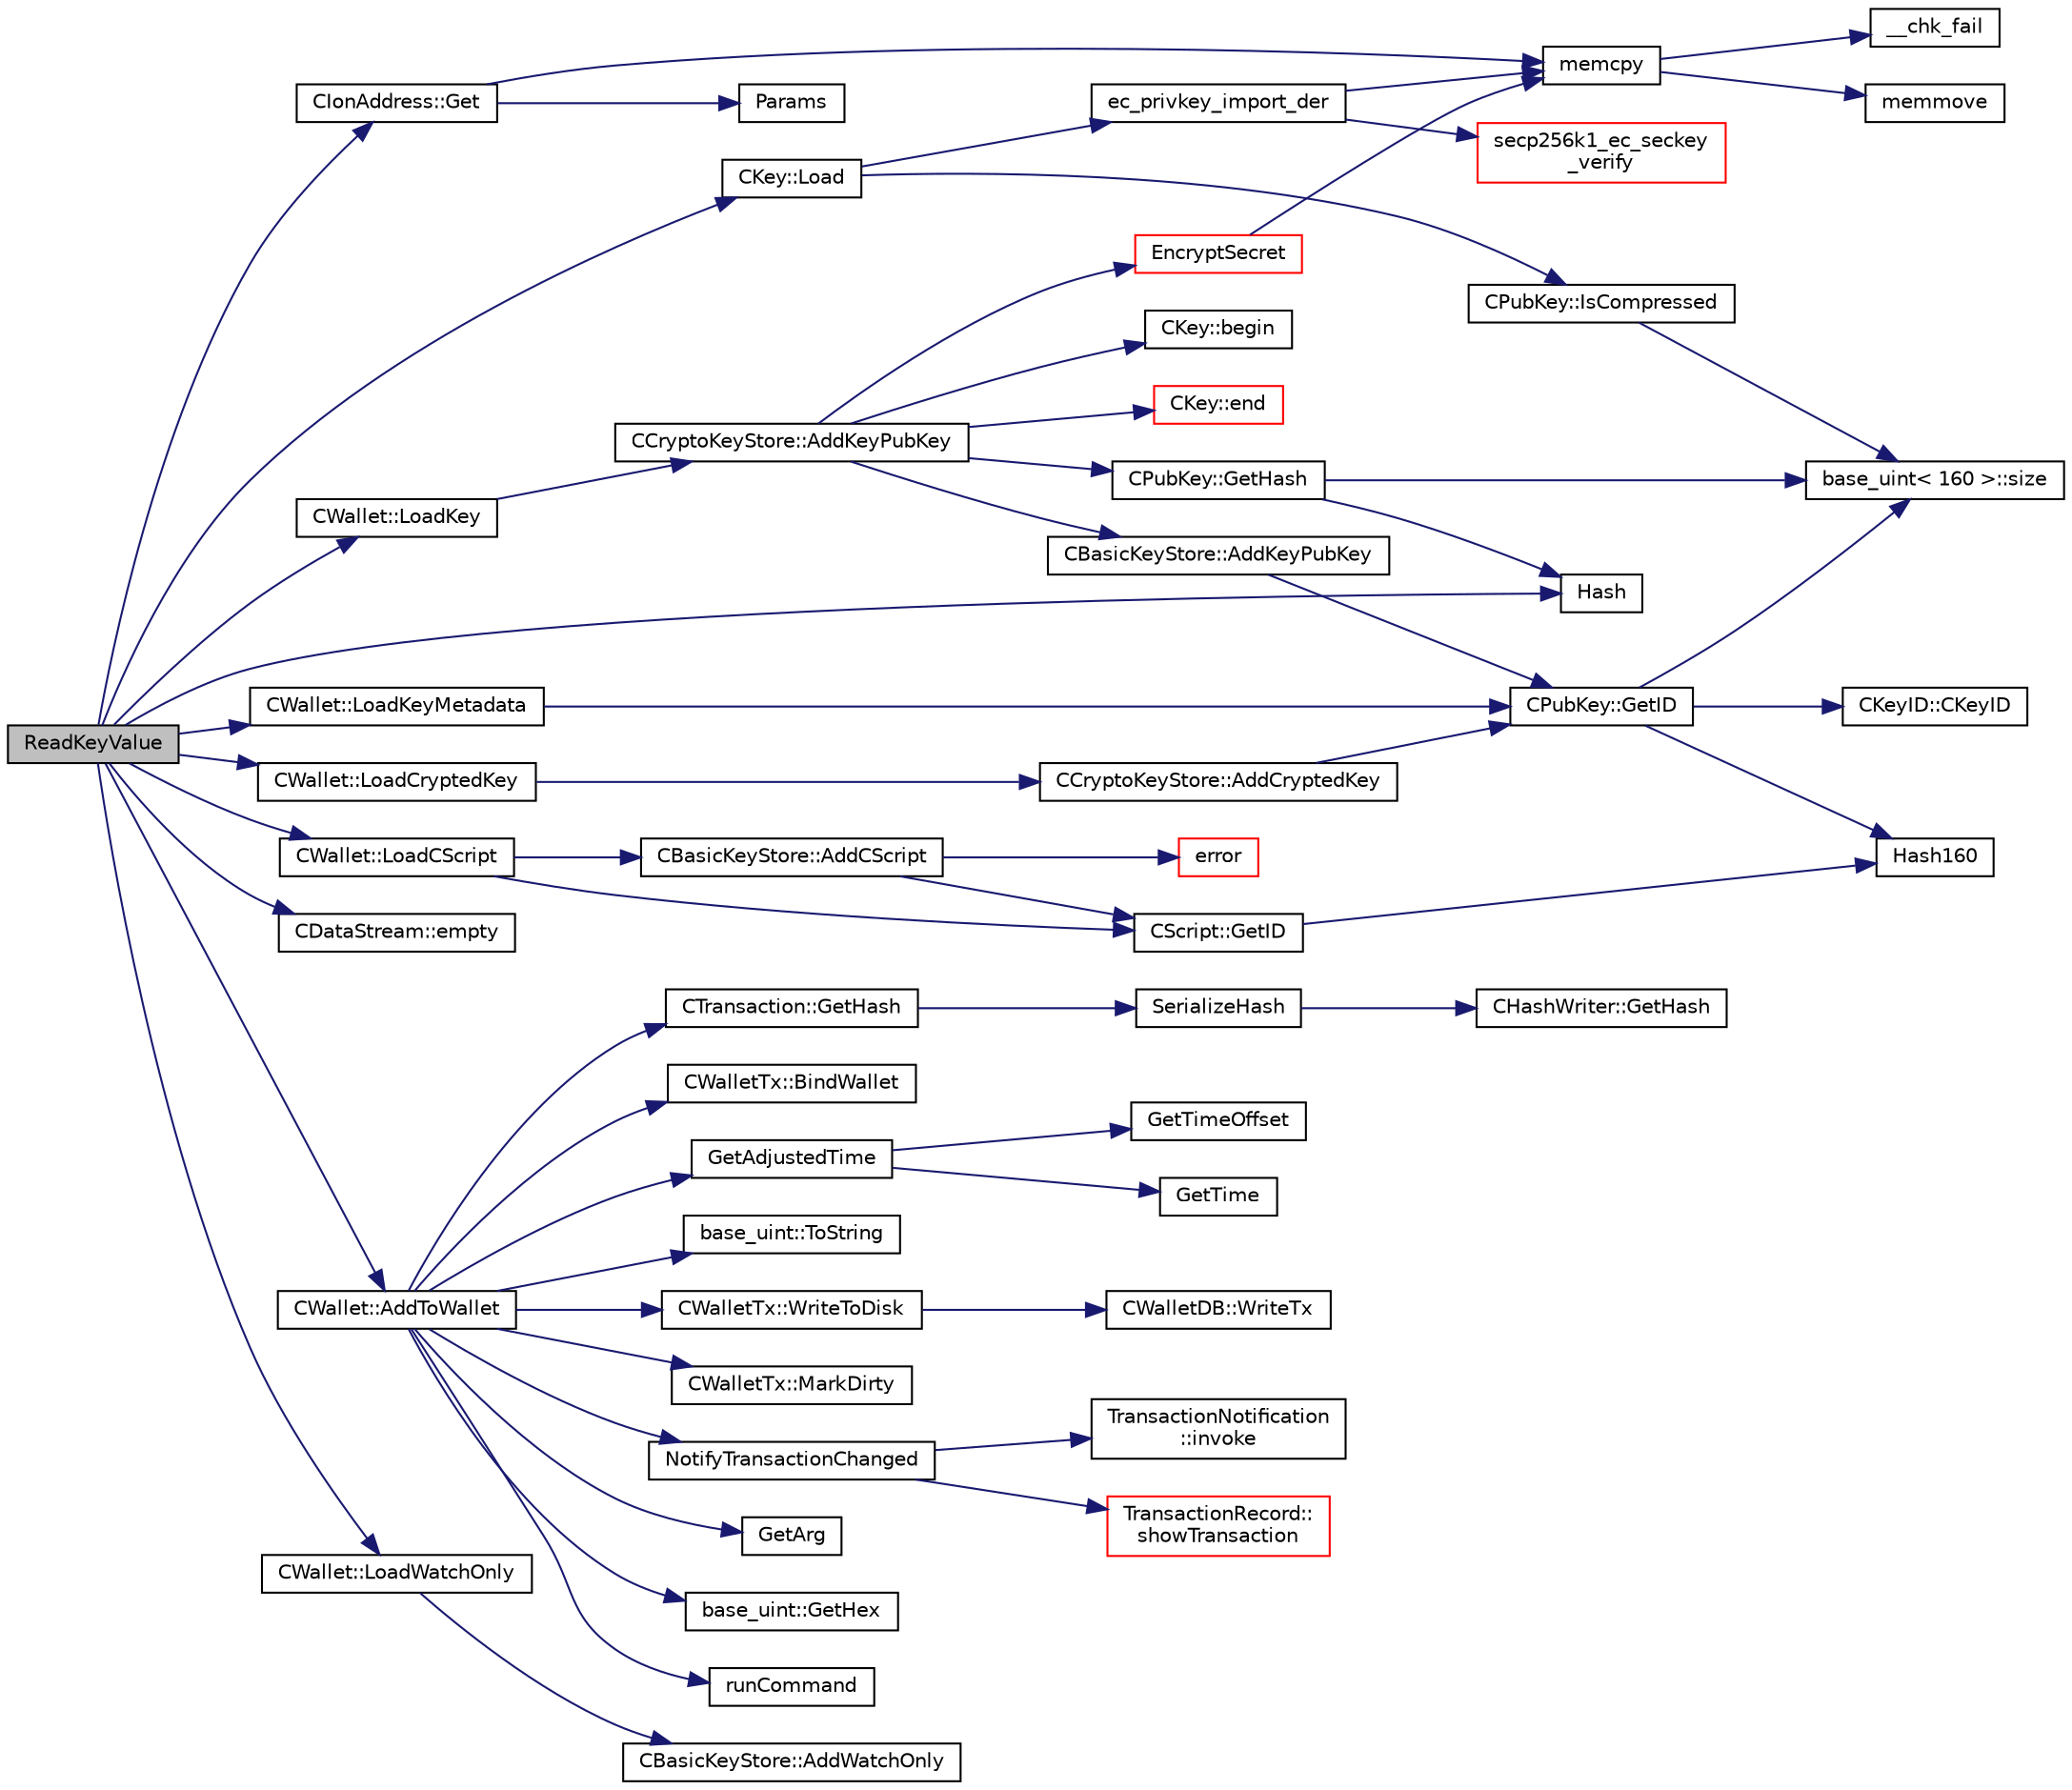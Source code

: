 digraph "ReadKeyValue"
{
  edge [fontname="Helvetica",fontsize="10",labelfontname="Helvetica",labelfontsize="10"];
  node [fontname="Helvetica",fontsize="10",shape=record];
  rankdir="LR";
  Node35 [label="ReadKeyValue",height=0.2,width=0.4,color="black", fillcolor="grey75", style="filled", fontcolor="black"];
  Node35 -> Node36 [color="midnightblue",fontsize="10",style="solid",fontname="Helvetica"];
  Node36 [label="CIonAddress::Get",height=0.2,width=0.4,color="black", fillcolor="white", style="filled",URL="$d1/de4/class_c_ion_address.html#aa70f9899f0a3cf37e4a87483db5cf99d"];
  Node36 -> Node37 [color="midnightblue",fontsize="10",style="solid",fontname="Helvetica"];
  Node37 [label="memcpy",height=0.2,width=0.4,color="black", fillcolor="white", style="filled",URL="$d5/d9f/glibc__compat_8cpp.html#a0f46826ab0466591e136db24394923cf"];
  Node37 -> Node38 [color="midnightblue",fontsize="10",style="solid",fontname="Helvetica"];
  Node38 [label="memmove",height=0.2,width=0.4,color="black", fillcolor="white", style="filled",URL="$d5/d9f/glibc__compat_8cpp.html#a9778d49e9029dd75bc53ecbbf9f5e9a1"];
  Node37 -> Node39 [color="midnightblue",fontsize="10",style="solid",fontname="Helvetica"];
  Node39 [label="__chk_fail",height=0.2,width=0.4,color="black", fillcolor="white", style="filled",URL="$d5/d9f/glibc__compat_8cpp.html#a424ac71631da5ada2976630ff67051d1"];
  Node36 -> Node40 [color="midnightblue",fontsize="10",style="solid",fontname="Helvetica"];
  Node40 [label="Params",height=0.2,width=0.4,color="black", fillcolor="white", style="filled",URL="$df/dbf/chainparams_8cpp.html#ace5c5b706d71a324a417dd2db394fd4a",tooltip="Return the currently selected parameters. "];
  Node35 -> Node41 [color="midnightblue",fontsize="10",style="solid",fontname="Helvetica"];
  Node41 [label="CDataStream::empty",height=0.2,width=0.4,color="black", fillcolor="white", style="filled",URL="$d5/d41/class_c_data_stream.html#ab2633ac67f098dad30d03291741c2e42"];
  Node35 -> Node42 [color="midnightblue",fontsize="10",style="solid",fontname="Helvetica"];
  Node42 [label="CWallet::AddToWallet",height=0.2,width=0.4,color="black", fillcolor="white", style="filled",URL="$d2/de5/class_c_wallet.html#adf34c789fd6eab1eeed22ef16837f558"];
  Node42 -> Node43 [color="midnightblue",fontsize="10",style="solid",fontname="Helvetica"];
  Node43 [label="CTransaction::GetHash",height=0.2,width=0.4,color="black", fillcolor="white", style="filled",URL="$df/d43/class_c_transaction.html#a0b46d80e82ca324e82c2ce3fc1492bfa"];
  Node43 -> Node44 [color="midnightblue",fontsize="10",style="solid",fontname="Helvetica"];
  Node44 [label="SerializeHash",height=0.2,width=0.4,color="black", fillcolor="white", style="filled",URL="$db/dfb/hash_8h.html#a6de694e43f17c62025c6883965b65e63"];
  Node44 -> Node45 [color="midnightblue",fontsize="10",style="solid",fontname="Helvetica"];
  Node45 [label="CHashWriter::GetHash",height=0.2,width=0.4,color="black", fillcolor="white", style="filled",URL="$d2/def/class_c_hash_writer.html#ae94a937211502eabf19477630090093a"];
  Node42 -> Node46 [color="midnightblue",fontsize="10",style="solid",fontname="Helvetica"];
  Node46 [label="CWalletTx::BindWallet",height=0.2,width=0.4,color="black", fillcolor="white", style="filled",URL="$d6/d53/class_c_wallet_tx.html#ab0ee7347584bff886dc24b9f63ff023c"];
  Node42 -> Node47 [color="midnightblue",fontsize="10",style="solid",fontname="Helvetica"];
  Node47 [label="GetAdjustedTime",height=0.2,width=0.4,color="black", fillcolor="white", style="filled",URL="$df/d2d/util_8cpp.html#a09f81b9c7650f898cf3cf305b87547e6"];
  Node47 -> Node48 [color="midnightblue",fontsize="10",style="solid",fontname="Helvetica"];
  Node48 [label="GetTime",height=0.2,width=0.4,color="black", fillcolor="white", style="filled",URL="$df/d2d/util_8cpp.html#a46fac5fba8ba905b5f9acb364f5d8c6f"];
  Node47 -> Node49 [color="midnightblue",fontsize="10",style="solid",fontname="Helvetica"];
  Node49 [label="GetTimeOffset",height=0.2,width=0.4,color="black", fillcolor="white", style="filled",URL="$df/d2d/util_8cpp.html#a50ca5344c75631267633f15cfe5e983e"];
  Node42 -> Node50 [color="midnightblue",fontsize="10",style="solid",fontname="Helvetica"];
  Node50 [label="base_uint::ToString",height=0.2,width=0.4,color="black", fillcolor="white", style="filled",URL="$da/df7/classbase__uint.html#acccba4d9d51a0c36261718ca0cbb293b"];
  Node42 -> Node51 [color="midnightblue",fontsize="10",style="solid",fontname="Helvetica"];
  Node51 [label="CWalletTx::WriteToDisk",height=0.2,width=0.4,color="black", fillcolor="white", style="filled",URL="$d6/d53/class_c_wallet_tx.html#ada0e71d717dd360faf047de54eef4942"];
  Node51 -> Node52 [color="midnightblue",fontsize="10",style="solid",fontname="Helvetica"];
  Node52 [label="CWalletDB::WriteTx",height=0.2,width=0.4,color="black", fillcolor="white", style="filled",URL="$d4/d90/class_c_wallet_d_b.html#a76d2ca02898221ab66df5d5f7491164e"];
  Node42 -> Node53 [color="midnightblue",fontsize="10",style="solid",fontname="Helvetica"];
  Node53 [label="CWalletTx::MarkDirty",height=0.2,width=0.4,color="black", fillcolor="white", style="filled",URL="$d6/d53/class_c_wallet_tx.html#ac8a376bcb955e437489504dc596b43cf"];
  Node42 -> Node54 [color="midnightblue",fontsize="10",style="solid",fontname="Helvetica"];
  Node54 [label="NotifyTransactionChanged",height=0.2,width=0.4,color="black", fillcolor="white", style="filled",URL="$d7/d6a/transactiontablemodel_8cpp.html#a07e9dfe08b758569cb80c2558979c164"];
  Node54 -> Node55 [color="midnightblue",fontsize="10",style="solid",fontname="Helvetica"];
  Node55 [label="TransactionRecord::\lshowTransaction",height=0.2,width=0.4,color="red", fillcolor="white", style="filled",URL="$d1/da7/class_transaction_record.html#a5ad1d1af4bec5b15a624b7a451e8cdbf",tooltip="Decompose CWallet transaction to model transaction records. "];
  Node54 -> Node184 [color="midnightblue",fontsize="10",style="solid",fontname="Helvetica"];
  Node184 [label="TransactionNotification\l::invoke",height=0.2,width=0.4,color="black", fillcolor="white", style="filled",URL="$d6/d80/struct_transaction_notification.html#a6351a5b93f908a2df2e854e08178edb3"];
  Node42 -> Node155 [color="midnightblue",fontsize="10",style="solid",fontname="Helvetica"];
  Node155 [label="GetArg",height=0.2,width=0.4,color="black", fillcolor="white", style="filled",URL="$df/d2d/util_8cpp.html#a24f685720bf40370e5bd2a192ad50cd8",tooltip="Return string argument or default value. "];
  Node42 -> Node185 [color="midnightblue",fontsize="10",style="solid",fontname="Helvetica"];
  Node185 [label="base_uint::GetHex",height=0.2,width=0.4,color="black", fillcolor="white", style="filled",URL="$da/df7/classbase__uint.html#ae5e7b7481de91ebead20eebd5d685441"];
  Node42 -> Node186 [color="midnightblue",fontsize="10",style="solid",fontname="Helvetica"];
  Node186 [label="runCommand",height=0.2,width=0.4,color="black", fillcolor="white", style="filled",URL="$df/d2d/util_8cpp.html#adf94c00a5ac719c92a2f1bb2f8b2167f"];
  Node35 -> Node187 [color="midnightblue",fontsize="10",style="solid",fontname="Helvetica"];
  Node187 [label="CWallet::LoadWatchOnly",height=0.2,width=0.4,color="black", fillcolor="white", style="filled",URL="$d2/de5/class_c_wallet.html#ad6580f1844fc639389e1c6a1e2787ee6"];
  Node187 -> Node188 [color="midnightblue",fontsize="10",style="solid",fontname="Helvetica"];
  Node188 [label="CBasicKeyStore::AddWatchOnly",height=0.2,width=0.4,color="black", fillcolor="white", style="filled",URL="$db/db1/class_c_basic_key_store.html#a2417d0ae4e654c88cf47a1ba5f71b5a3",tooltip="Support for Watch-only addresses. "];
  Node35 -> Node112 [color="midnightblue",fontsize="10",style="solid",fontname="Helvetica"];
  Node112 [label="Hash",height=0.2,width=0.4,color="black", fillcolor="white", style="filled",URL="$db/dfb/hash_8h.html#ab3f6c437460137530d86e09c2c102e99"];
  Node35 -> Node189 [color="midnightblue",fontsize="10",style="solid",fontname="Helvetica"];
  Node189 [label="CKey::Load",height=0.2,width=0.4,color="black", fillcolor="white", style="filled",URL="$d2/d63/class_c_key.html#a141751588f8bfe5f1b6fc27f4e64b63f"];
  Node189 -> Node190 [color="midnightblue",fontsize="10",style="solid",fontname="Helvetica"];
  Node190 [label="ec_privkey_import_der",height=0.2,width=0.4,color="black", fillcolor="white", style="filled",URL="$d1/dbc/key_8cpp.html#a4b55d97662f6589a6319c363469c501e",tooltip="These functions are taken from the libsecp256k1 distribution and are very ugly. "];
  Node190 -> Node37 [color="midnightblue",fontsize="10",style="solid",fontname="Helvetica"];
  Node190 -> Node191 [color="midnightblue",fontsize="10",style="solid",fontname="Helvetica"];
  Node191 [label="secp256k1_ec_seckey\l_verify",height=0.2,width=0.4,color="red", fillcolor="white", style="filled",URL="$d7/dd3/secp256k1_8h.html#a366f922fc0c787351e82ff8e3a95f652",tooltip="Verify an ECDSA secret key. "];
  Node189 -> Node194 [color="midnightblue",fontsize="10",style="solid",fontname="Helvetica"];
  Node194 [label="CPubKey::IsCompressed",height=0.2,width=0.4,color="black", fillcolor="white", style="filled",URL="$da/d4e/class_c_pub_key.html#a25f8b70340ad20ddab0f80ec4cee9396"];
  Node194 -> Node132 [color="midnightblue",fontsize="10",style="solid",fontname="Helvetica"];
  Node132 [label="base_uint\< 160 \>::size",height=0.2,width=0.4,color="black", fillcolor="white", style="filled",URL="$da/df7/classbase__uint.html#a1f49b034e686269601ea89b0319b8004"];
  Node35 -> Node195 [color="midnightblue",fontsize="10",style="solid",fontname="Helvetica"];
  Node195 [label="CWallet::LoadKey",height=0.2,width=0.4,color="black", fillcolor="white", style="filled",URL="$d2/de5/class_c_wallet.html#a439bab81d7989f91a4f0909960516eea"];
  Node195 -> Node196 [color="midnightblue",fontsize="10",style="solid",fontname="Helvetica"];
  Node196 [label="CCryptoKeyStore::AddKeyPubKey",height=0.2,width=0.4,color="black", fillcolor="white", style="filled",URL="$db/dad/class_c_crypto_key_store.html#a340109b8673267676a34664a76ed3274"];
  Node196 -> Node197 [color="midnightblue",fontsize="10",style="solid",fontname="Helvetica"];
  Node197 [label="CBasicKeyStore::AddKeyPubKey",height=0.2,width=0.4,color="black", fillcolor="white", style="filled",URL="$db/db1/class_c_basic_key_store.html#acc2e33f319de88e88f86b0dc79bdcb65"];
  Node197 -> Node198 [color="midnightblue",fontsize="10",style="solid",fontname="Helvetica"];
  Node198 [label="CPubKey::GetID",height=0.2,width=0.4,color="black", fillcolor="white", style="filled",URL="$da/d4e/class_c_pub_key.html#a2675f7e6f72eff68e7a5227289feb021"];
  Node198 -> Node199 [color="midnightblue",fontsize="10",style="solid",fontname="Helvetica"];
  Node199 [label="CKeyID::CKeyID",height=0.2,width=0.4,color="black", fillcolor="white", style="filled",URL="$dd/d88/class_c_key_i_d.html#a01dbd3c37820a2ffe89d106c6a7cf53d"];
  Node198 -> Node111 [color="midnightblue",fontsize="10",style="solid",fontname="Helvetica"];
  Node111 [label="Hash160",height=0.2,width=0.4,color="black", fillcolor="white", style="filled",URL="$db/dfb/hash_8h.html#a4490f70ddae16e9e48460a0416a48a6b"];
  Node198 -> Node132 [color="midnightblue",fontsize="10",style="solid",fontname="Helvetica"];
  Node196 -> Node200 [color="midnightblue",fontsize="10",style="solid",fontname="Helvetica"];
  Node200 [label="CKey::begin",height=0.2,width=0.4,color="black", fillcolor="white", style="filled",URL="$d2/d63/class_c_key.html#ab8dee0ad9d933304a22284ee40040847"];
  Node196 -> Node201 [color="midnightblue",fontsize="10",style="solid",fontname="Helvetica"];
  Node201 [label="CKey::end",height=0.2,width=0.4,color="red", fillcolor="white", style="filled",URL="$d2/d63/class_c_key.html#a41c700c4a732672e4b7cc60d811dbf41"];
  Node196 -> Node203 [color="midnightblue",fontsize="10",style="solid",fontname="Helvetica"];
  Node203 [label="EncryptSecret",height=0.2,width=0.4,color="red", fillcolor="white", style="filled",URL="$d3/d05/crypter_8cpp.html#a4fa4e3134d2b6e4913b9ce6369820697"];
  Node203 -> Node37 [color="midnightblue",fontsize="10",style="solid",fontname="Helvetica"];
  Node196 -> Node206 [color="midnightblue",fontsize="10",style="solid",fontname="Helvetica"];
  Node206 [label="CPubKey::GetHash",height=0.2,width=0.4,color="black", fillcolor="white", style="filled",URL="$da/d4e/class_c_pub_key.html#ab1aaa3f6085a3e9bc034d3e1269d870d"];
  Node206 -> Node112 [color="midnightblue",fontsize="10",style="solid",fontname="Helvetica"];
  Node206 -> Node132 [color="midnightblue",fontsize="10",style="solid",fontname="Helvetica"];
  Node35 -> Node207 [color="midnightblue",fontsize="10",style="solid",fontname="Helvetica"];
  Node207 [label="CWallet::LoadCryptedKey",height=0.2,width=0.4,color="black", fillcolor="white", style="filled",URL="$d2/de5/class_c_wallet.html#a01fbd78238d4ef833d059f12a7e8ac9f"];
  Node207 -> Node208 [color="midnightblue",fontsize="10",style="solid",fontname="Helvetica"];
  Node208 [label="CCryptoKeyStore::AddCryptedKey",height=0.2,width=0.4,color="black", fillcolor="white", style="filled",URL="$db/dad/class_c_crypto_key_store.html#a9f4d2df95008205b2b9784c5f0e8e12b"];
  Node208 -> Node198 [color="midnightblue",fontsize="10",style="solid",fontname="Helvetica"];
  Node35 -> Node209 [color="midnightblue",fontsize="10",style="solid",fontname="Helvetica"];
  Node209 [label="CWallet::LoadKeyMetadata",height=0.2,width=0.4,color="black", fillcolor="white", style="filled",URL="$d2/de5/class_c_wallet.html#a21e6580474514f838dfe1446890085a4"];
  Node209 -> Node198 [color="midnightblue",fontsize="10",style="solid",fontname="Helvetica"];
  Node35 -> Node210 [color="midnightblue",fontsize="10",style="solid",fontname="Helvetica"];
  Node210 [label="CWallet::LoadCScript",height=0.2,width=0.4,color="black", fillcolor="white", style="filled",URL="$d2/de5/class_c_wallet.html#adbf0abef9da8102f000d4afd5cec5bbc"];
  Node210 -> Node211 [color="midnightblue",fontsize="10",style="solid",fontname="Helvetica"];
  Node211 [label="CScript::GetID",height=0.2,width=0.4,color="black", fillcolor="white", style="filled",URL="$d9/d4b/class_c_script.html#a650fd970d7f03946c741ded7dba2c72c"];
  Node211 -> Node111 [color="midnightblue",fontsize="10",style="solid",fontname="Helvetica"];
  Node210 -> Node212 [color="midnightblue",fontsize="10",style="solid",fontname="Helvetica"];
  Node212 [label="CBasicKeyStore::AddCScript",height=0.2,width=0.4,color="black", fillcolor="white", style="filled",URL="$db/db1/class_c_basic_key_store.html#a56249ce3540398999cd397eeb662e836"];
  Node212 -> Node60 [color="midnightblue",fontsize="10",style="solid",fontname="Helvetica"];
  Node60 [label="error",height=0.2,width=0.4,color="red", fillcolor="white", style="filled",URL="$d8/d3c/util_8h.html#af8985880cf4ef26df0a5aa2ffcb76662"];
  Node212 -> Node211 [color="midnightblue",fontsize="10",style="solid",fontname="Helvetica"];
}
